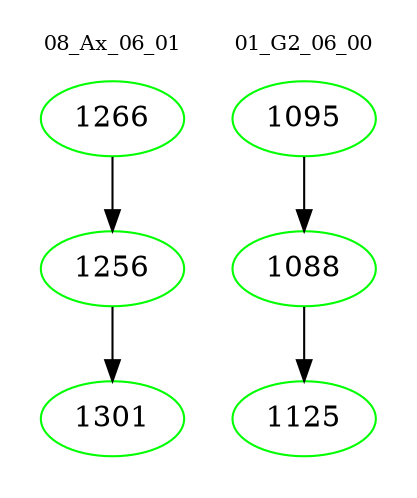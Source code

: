 digraph{
subgraph cluster_0 {
color = white
label = "08_Ax_06_01";
fontsize=10;
T0_1266 [label="1266", color="green"]
T0_1266 -> T0_1256 [color="black"]
T0_1256 [label="1256", color="green"]
T0_1256 -> T0_1301 [color="black"]
T0_1301 [label="1301", color="green"]
}
subgraph cluster_1 {
color = white
label = "01_G2_06_00";
fontsize=10;
T1_1095 [label="1095", color="green"]
T1_1095 -> T1_1088 [color="black"]
T1_1088 [label="1088", color="green"]
T1_1088 -> T1_1125 [color="black"]
T1_1125 [label="1125", color="green"]
}
}
